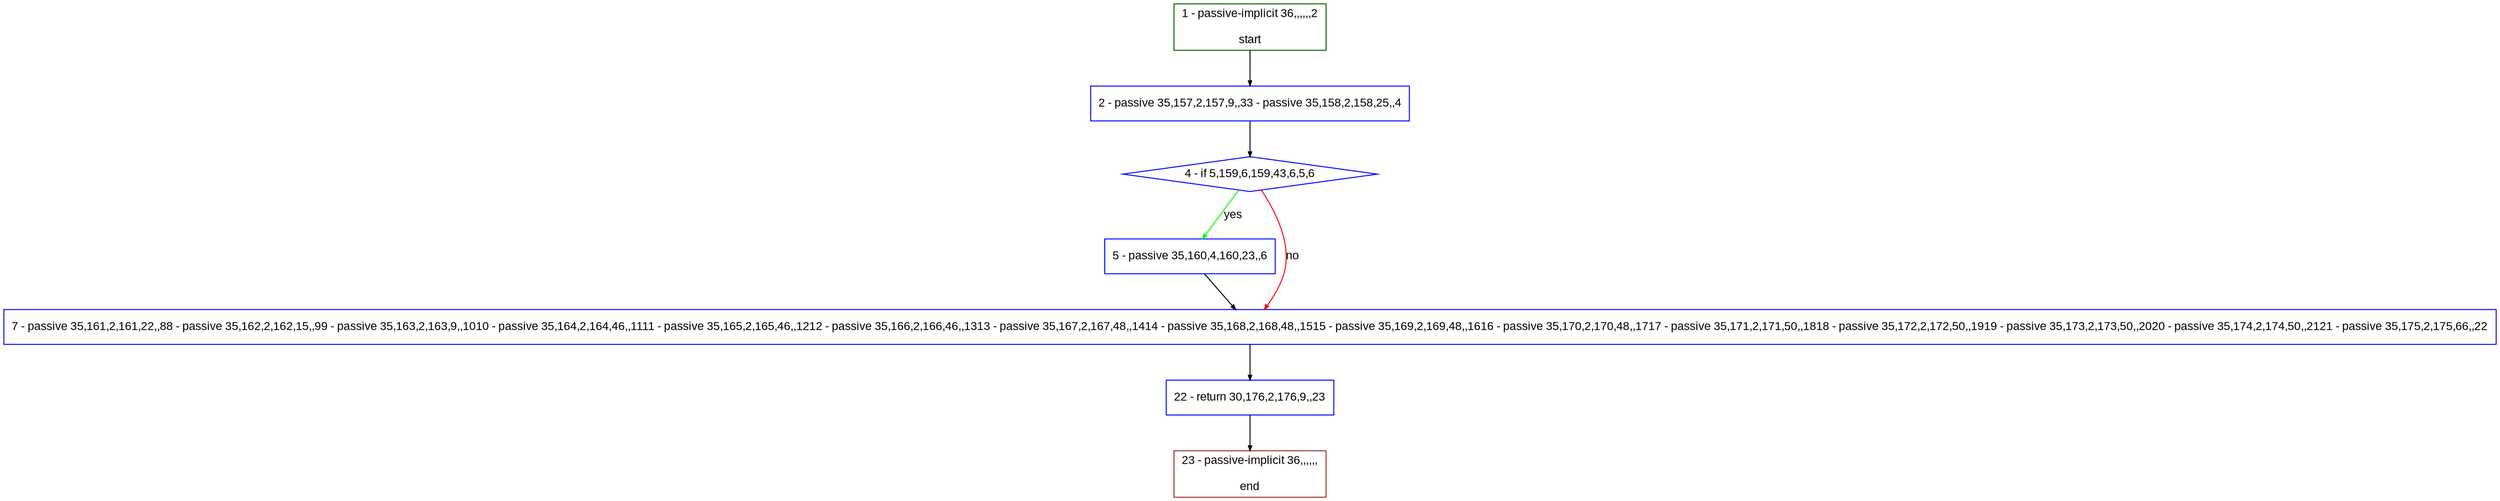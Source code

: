 digraph "" {
  graph [pack="true", label="", fontsize="12", packmode="clust", fontname="Arial", fillcolor="#FFFFCC", bgcolor="white", style="rounded,filled", compound="true"];
  node [node_initialized="no", label="", color="grey", fontsize="12", fillcolor="white", fontname="Arial", style="filled", shape="rectangle", compound="true", fixedsize="false"];
  edge [fontcolor="black", arrowhead="normal", arrowtail="none", arrowsize="0.5", ltail="", label="", color="black", fontsize="12", lhead="", fontname="Arial", dir="forward", compound="true"];
  __N1 [label="2 - passive 35,157,2,157,9,,33 - passive 35,158,2,158,25,,4", color="#0000ff", fillcolor="#ffffff", style="filled", shape="box"];
  __N2 [label="1 - passive-implicit 36,,,,,,2\n\nstart", color="#006400", fillcolor="#ffffff", style="filled", shape="box"];
  __N3 [label="4 - if 5,159,6,159,43,6,5,6", color="#0000ff", fillcolor="#ffffff", style="filled", shape="diamond"];
  __N4 [label="5 - passive 35,160,4,160,23,,6", color="#0000ff", fillcolor="#ffffff", style="filled", shape="box"];
  __N5 [label="7 - passive 35,161,2,161,22,,88 - passive 35,162,2,162,15,,99 - passive 35,163,2,163,9,,1010 - passive 35,164,2,164,46,,1111 - passive 35,165,2,165,46,,1212 - passive 35,166,2,166,46,,1313 - passive 35,167,2,167,48,,1414 - passive 35,168,2,168,48,,1515 - passive 35,169,2,169,48,,1616 - passive 35,170,2,170,48,,1717 - passive 35,171,2,171,50,,1818 - passive 35,172,2,172,50,,1919 - passive 35,173,2,173,50,,2020 - passive 35,174,2,174,50,,2121 - passive 35,175,2,175,66,,22", color="#0000ff", fillcolor="#ffffff", style="filled", shape="box"];
  __N6 [label="22 - return 30,176,2,176,9,,23", color="#0000ff", fillcolor="#ffffff", style="filled", shape="box"];
  __N7 [label="23 - passive-implicit 36,,,,,,\n\nend", color="#a52a2a", fillcolor="#ffffff", style="filled", shape="box"];
  __N2 -> __N1 [arrowhead="normal", arrowtail="none", color="#000000", label="", dir="forward"];
  __N1 -> __N3 [arrowhead="normal", arrowtail="none", color="#000000", label="", dir="forward"];
  __N3 -> __N4 [arrowhead="normal", arrowtail="none", color="#00ff00", label="yes", dir="forward"];
  __N3 -> __N5 [arrowhead="normal", arrowtail="none", color="#ff0000", label="no", dir="forward"];
  __N4 -> __N5 [arrowhead="normal", arrowtail="none", color="#000000", label="", dir="forward"];
  __N5 -> __N6 [arrowhead="normal", arrowtail="none", color="#000000", label="", dir="forward"];
  __N6 -> __N7 [arrowhead="normal", arrowtail="none", color="#000000", label="", dir="forward"];
}
